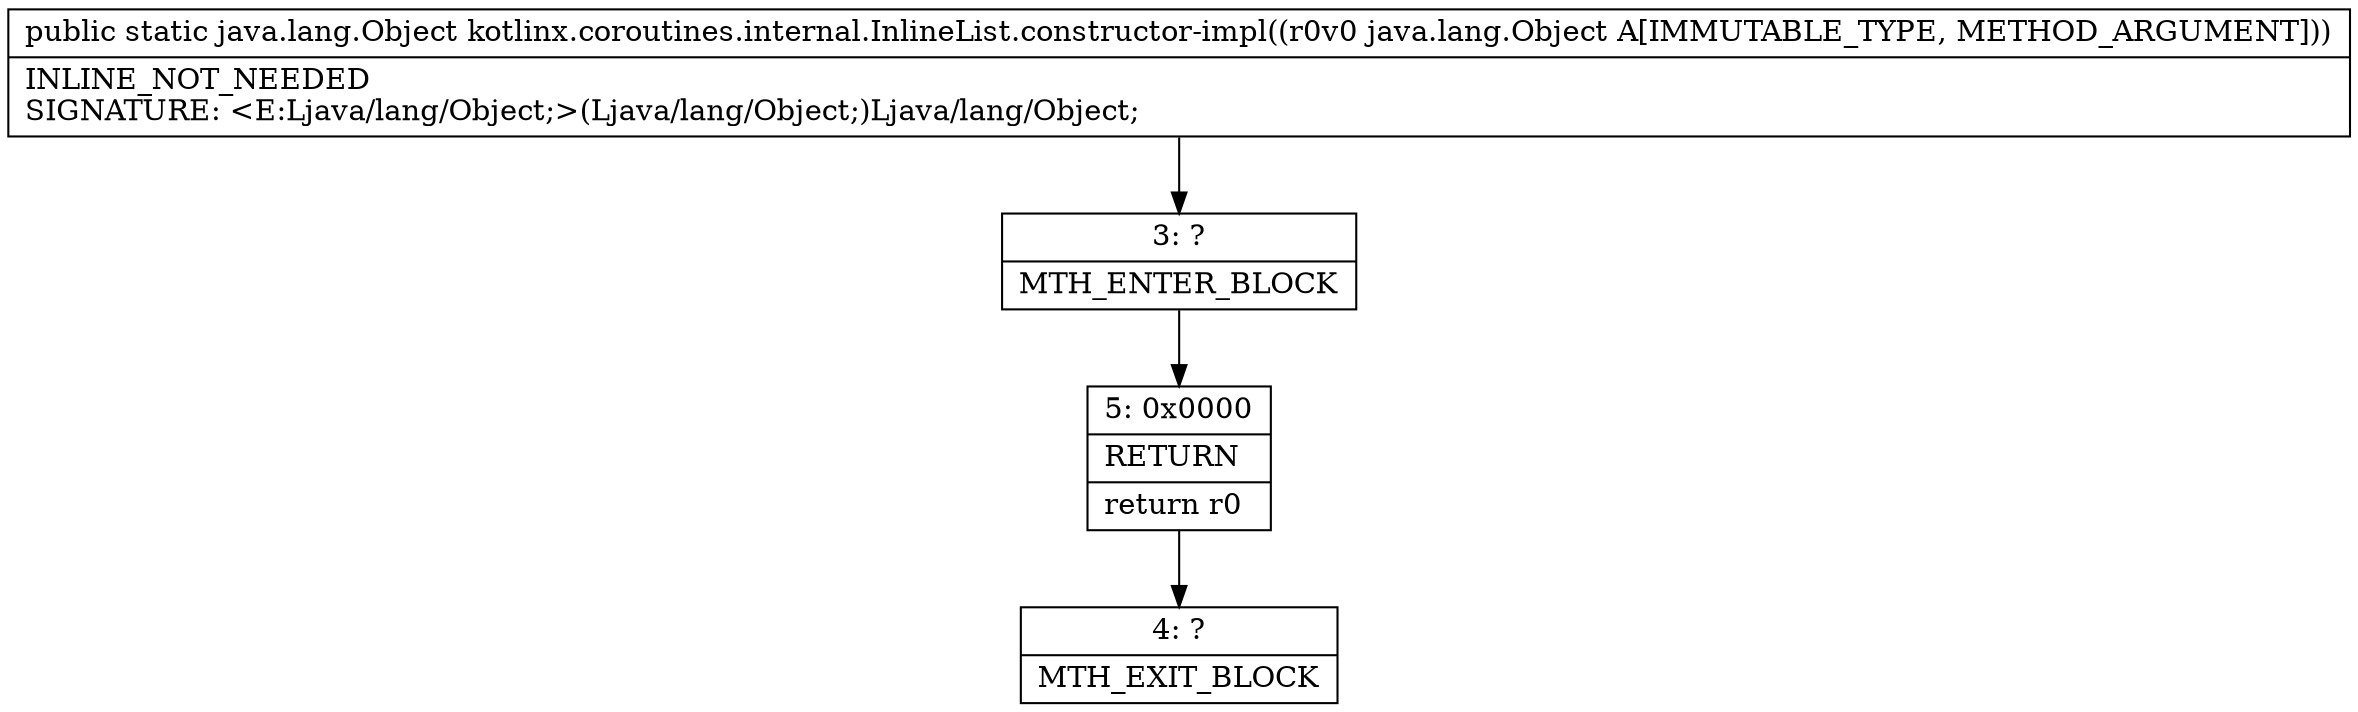 digraph "CFG forkotlinx.coroutines.internal.InlineList.constructor\-impl(Ljava\/lang\/Object;)Ljava\/lang\/Object;" {
Node_3 [shape=record,label="{3\:\ ?|MTH_ENTER_BLOCK\l}"];
Node_5 [shape=record,label="{5\:\ 0x0000|RETURN\l|return r0\l}"];
Node_4 [shape=record,label="{4\:\ ?|MTH_EXIT_BLOCK\l}"];
MethodNode[shape=record,label="{public static java.lang.Object kotlinx.coroutines.internal.InlineList.constructor\-impl((r0v0 java.lang.Object A[IMMUTABLE_TYPE, METHOD_ARGUMENT]))  | INLINE_NOT_NEEDED\lSIGNATURE: \<E:Ljava\/lang\/Object;\>(Ljava\/lang\/Object;)Ljava\/lang\/Object;\l}"];
MethodNode -> Node_3;Node_3 -> Node_5;
Node_5 -> Node_4;
}

